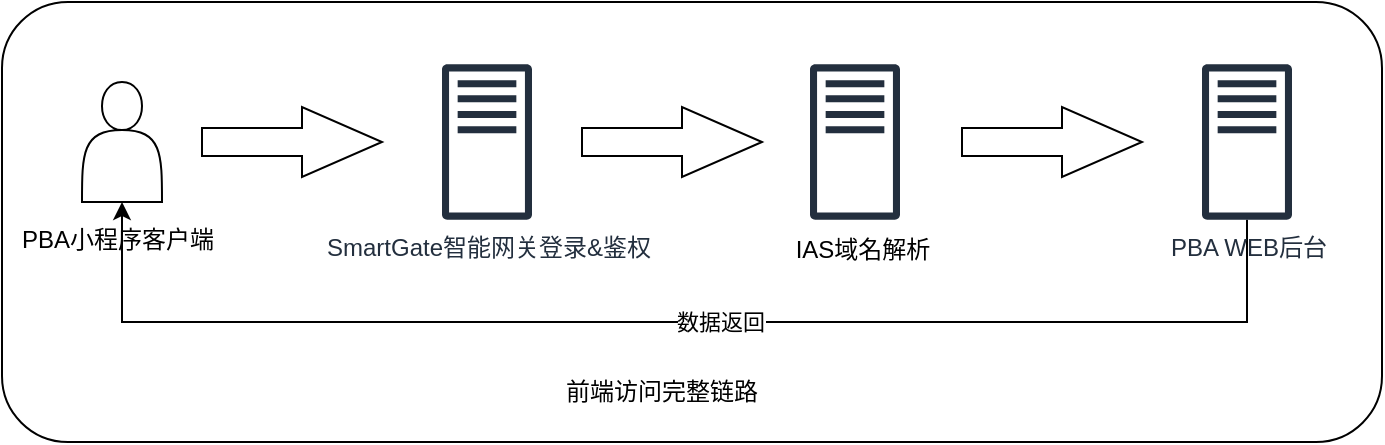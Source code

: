 <mxfile version="14.9.2" type="github">
  <diagram id="LrErmU3kdyH9J3qZRywh" name="Page-1">
    <mxGraphModel dx="2066" dy="1072" grid="1" gridSize="10" guides="1" tooltips="1" connect="1" arrows="1" fold="1" page="1" pageScale="1" pageWidth="827" pageHeight="1169" math="0" shadow="0">
      <root>
        <mxCell id="0" />
        <mxCell id="1" parent="0" />
        <mxCell id="sOtegeUWnKmIMajF2aSl-16" value="" style="rounded=1;whiteSpace=wrap;html=1;" vertex="1" parent="1">
          <mxGeometry x="10" y="370" width="690" height="220" as="geometry" />
        </mxCell>
        <mxCell id="sOtegeUWnKmIMajF2aSl-2" value="" style="html=1;shadow=0;dashed=0;align=center;verticalAlign=middle;shape=mxgraph.arrows2.arrow;dy=0.6;dx=40;notch=0;" vertex="1" parent="1">
          <mxGeometry x="110" y="422.5" width="90" height="35" as="geometry" />
        </mxCell>
        <mxCell id="sOtegeUWnKmIMajF2aSl-3" value="" style="shape=actor;whiteSpace=wrap;html=1;" vertex="1" parent="1">
          <mxGeometry x="50" y="410" width="40" height="60" as="geometry" />
        </mxCell>
        <mxCell id="sOtegeUWnKmIMajF2aSl-5" value="" style="outlineConnect=0;fontColor=#232F3E;gradientColor=none;fillColor=#232F3E;strokeColor=none;dashed=0;verticalLabelPosition=bottom;verticalAlign=top;align=center;html=1;fontSize=12;fontStyle=0;aspect=fixed;pointerEvents=1;shape=mxgraph.aws4.traditional_server;" vertex="1" parent="1">
          <mxGeometry x="414" y="401" width="45" height="78" as="geometry" />
        </mxCell>
        <mxCell id="sOtegeUWnKmIMajF2aSl-6" value="IAS域名解析" style="text;html=1;align=center;verticalAlign=middle;resizable=0;points=[];autosize=1;strokeColor=none;" vertex="1" parent="1">
          <mxGeometry x="400" y="484" width="80" height="20" as="geometry" />
        </mxCell>
        <mxCell id="sOtegeUWnKmIMajF2aSl-7" value="SmartGate智能网关登录&amp;amp;鉴权" style="outlineConnect=0;fontColor=#232F3E;gradientColor=none;fillColor=#232F3E;strokeColor=none;dashed=0;verticalLabelPosition=bottom;verticalAlign=top;align=center;html=1;fontSize=12;fontStyle=0;aspect=fixed;pointerEvents=1;shape=mxgraph.aws4.traditional_server;" vertex="1" parent="1">
          <mxGeometry x="230" y="401" width="45" height="78" as="geometry" />
        </mxCell>
        <mxCell id="sOtegeUWnKmIMajF2aSl-8" value="" style="html=1;shadow=0;dashed=0;align=center;verticalAlign=middle;shape=mxgraph.arrows2.arrow;dy=0.6;dx=40;notch=0;" vertex="1" parent="1">
          <mxGeometry x="300" y="422.5" width="90" height="35" as="geometry" />
        </mxCell>
        <mxCell id="sOtegeUWnKmIMajF2aSl-9" value="" style="html=1;shadow=0;dashed=0;align=center;verticalAlign=middle;shape=mxgraph.arrows2.arrow;dy=0.6;dx=40;notch=0;" vertex="1" parent="1">
          <mxGeometry x="490" y="422.5" width="90" height="35" as="geometry" />
        </mxCell>
        <mxCell id="sOtegeUWnKmIMajF2aSl-12" style="edgeStyle=orthogonalEdgeStyle;rounded=0;orthogonalLoop=1;jettySize=auto;html=1;entryX=0.5;entryY=1;entryDx=0;entryDy=0;" edge="1" parent="1" source="sOtegeUWnKmIMajF2aSl-10" target="sOtegeUWnKmIMajF2aSl-3">
          <mxGeometry relative="1" as="geometry">
            <Array as="points">
              <mxPoint x="633" y="530" />
              <mxPoint x="70" y="530" />
            </Array>
          </mxGeometry>
        </mxCell>
        <mxCell id="sOtegeUWnKmIMajF2aSl-14" value="数据返回" style="edgeLabel;html=1;align=center;verticalAlign=middle;resizable=0;points=[];" vertex="1" connectable="0" parent="sOtegeUWnKmIMajF2aSl-12">
          <mxGeometry x="-0.066" relative="1" as="geometry">
            <mxPoint as="offset" />
          </mxGeometry>
        </mxCell>
        <mxCell id="sOtegeUWnKmIMajF2aSl-10" value="PBA WEB后台" style="outlineConnect=0;fontColor=#232F3E;gradientColor=none;fillColor=#232F3E;strokeColor=none;dashed=0;verticalLabelPosition=bottom;verticalAlign=top;align=center;html=1;fontSize=12;fontStyle=0;aspect=fixed;pointerEvents=1;shape=mxgraph.aws4.traditional_server;" vertex="1" parent="1">
          <mxGeometry x="610" y="401" width="45" height="78" as="geometry" />
        </mxCell>
        <mxCell id="sOtegeUWnKmIMajF2aSl-15" value="PBA小程序客户端" style="text;html=1;strokeColor=none;fillColor=none;align=center;verticalAlign=middle;whiteSpace=wrap;rounded=0;" vertex="1" parent="1">
          <mxGeometry x="10" y="484" width="116" height="10" as="geometry" />
        </mxCell>
        <mxCell id="sOtegeUWnKmIMajF2aSl-17" value="前端访问完整链路" style="text;html=1;strokeColor=none;fillColor=none;align=center;verticalAlign=middle;whiteSpace=wrap;rounded=0;" vertex="1" parent="1">
          <mxGeometry x="280" y="550" width="120" height="30" as="geometry" />
        </mxCell>
      </root>
    </mxGraphModel>
  </diagram>
</mxfile>
